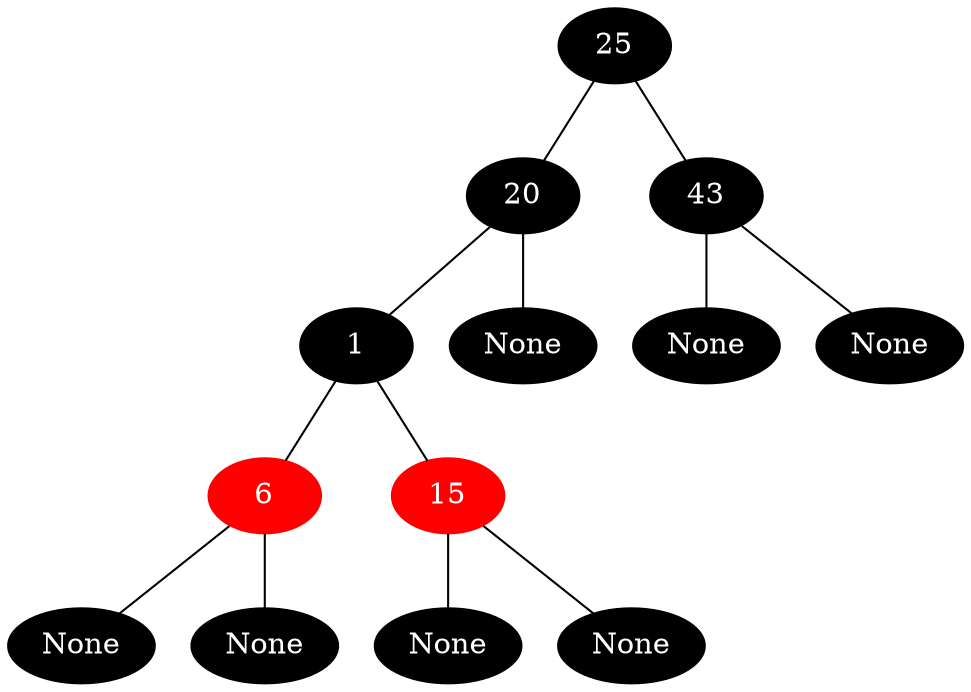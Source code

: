 graph {
	 0 [label="25", color=black, style=filled, fontcolor=white];
	 1 [label="20", color=black, style=filled, fontcolor=white];
	 2 [label="1", color=black, style=filled, fontcolor=white];
	 3 [label="6", color=red, style=filled, fontcolor=white];
	 4 [label="None", color=black, style=filled, fontcolor=white];
	 5 [label="None", color=black, style=filled, fontcolor=white];
	 6 [label="15", color=red, style=filled, fontcolor=white];
	 7 [label="None", color=black, style=filled, fontcolor=white];
	 8 [label="None", color=black, style=filled, fontcolor=white];
	 9 [label="None", color=black, style=filled, fontcolor=white];
	 10 [label="43", color=black, style=filled, fontcolor=white];
	 11 [label="None", color=black, style=filled, fontcolor=white];
	 12 [label="None", color=black, style=filled, fontcolor=white];
	 0 -- 1;
	 1 -- 2;
	 2 -- 3;
	 3 -- 4;
	 3 -- 5;
	 2 -- 6;
	 6 -- 7;
	 6 -- 8;
	 1 -- 9;
	 0 -- 10;
	 10 -- 11;
	 10 -- 12;
}
